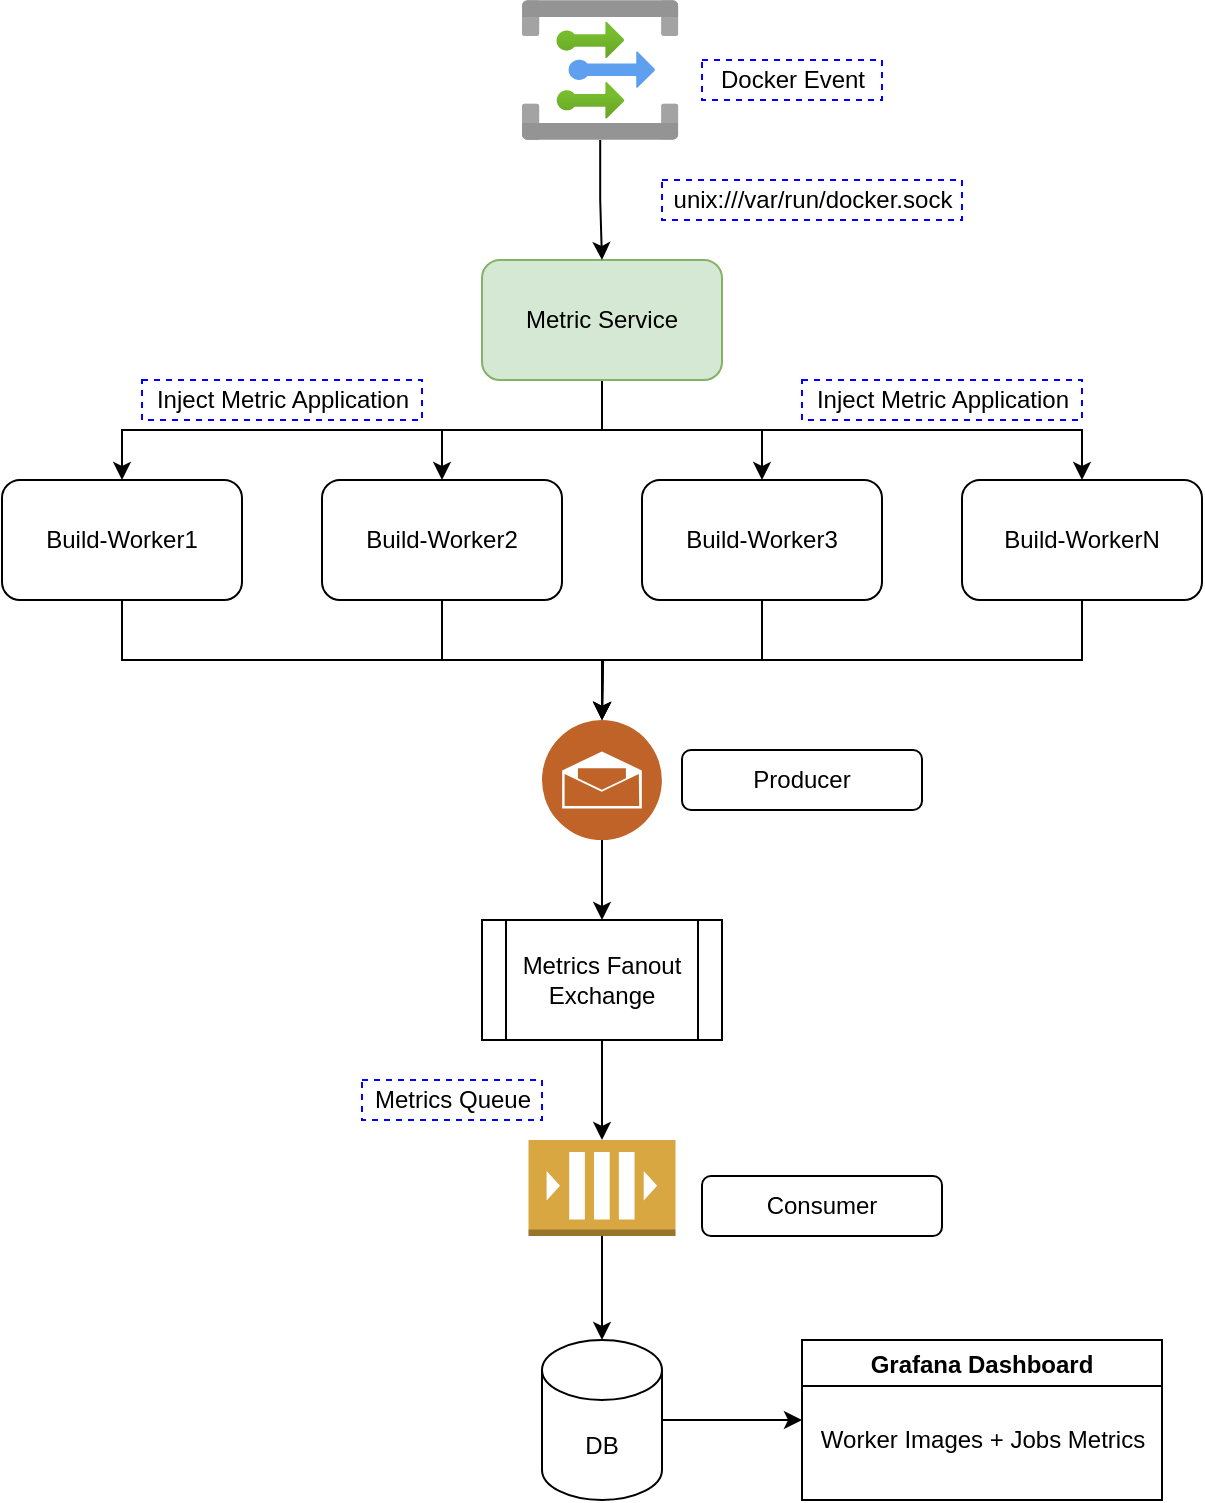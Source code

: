 <mxfile version="15.7.3" type="github">
  <diagram id="9DmpfjTB166cyUvd4m0v" name="Page-1">
    <mxGraphModel dx="1038" dy="547" grid="1" gridSize="10" guides="1" tooltips="1" connect="1" arrows="1" fold="1" page="1" pageScale="1" pageWidth="850" pageHeight="1100" math="0" shadow="0">
      <root>
        <mxCell id="0" />
        <mxCell id="1" parent="0" />
        <mxCell id="QFQ8GBK3NfVe9Rvw92Bh-13" style="edgeStyle=orthogonalEdgeStyle;rounded=0;orthogonalLoop=1;jettySize=auto;html=1;exitX=1;exitY=0.5;exitDx=0;exitDy=0;exitPerimeter=0;entryX=0;entryY=0.5;entryDx=0;entryDy=0;" parent="1" source="QFQ8GBK3NfVe9Rvw92Bh-1" target="QFQ8GBK3NfVe9Rvw92Bh-12" edge="1">
          <mxGeometry relative="1" as="geometry" />
        </mxCell>
        <mxCell id="QFQ8GBK3NfVe9Rvw92Bh-1" value="DB" style="shape=cylinder3;whiteSpace=wrap;html=1;boundedLbl=1;backgroundOutline=1;size=15;" parent="1" vertex="1">
          <mxGeometry x="350" y="680" width="60" height="80" as="geometry" />
        </mxCell>
        <mxCell id="mKVJlOvaHkuobYISGwKr-14" style="edgeStyle=orthogonalEdgeStyle;rounded=0;orthogonalLoop=1;jettySize=auto;html=1;exitX=0.5;exitY=1;exitDx=0;exitDy=0;" edge="1" parent="1" source="QFQ8GBK3NfVe9Rvw92Bh-2">
          <mxGeometry relative="1" as="geometry">
            <mxPoint x="380" y="370" as="targetPoint" />
          </mxGeometry>
        </mxCell>
        <mxCell id="QFQ8GBK3NfVe9Rvw92Bh-2" value="Build-Worker2" style="rounded=1;whiteSpace=wrap;html=1;" parent="1" vertex="1">
          <mxGeometry x="240" y="250" width="120" height="60" as="geometry" />
        </mxCell>
        <mxCell id="mKVJlOvaHkuobYISGwKr-13" style="edgeStyle=orthogonalEdgeStyle;rounded=0;orthogonalLoop=1;jettySize=auto;html=1;exitX=0.5;exitY=1;exitDx=0;exitDy=0;" edge="1" parent="1" source="QFQ8GBK3NfVe9Rvw92Bh-4" target="mKVJlOvaHkuobYISGwKr-12">
          <mxGeometry relative="1" as="geometry" />
        </mxCell>
        <mxCell id="QFQ8GBK3NfVe9Rvw92Bh-4" value="Build-Worker1" style="rounded=1;whiteSpace=wrap;html=1;" parent="1" vertex="1">
          <mxGeometry x="80" y="250" width="120" height="60" as="geometry" />
        </mxCell>
        <mxCell id="mKVJlOvaHkuobYISGwKr-15" style="edgeStyle=orthogonalEdgeStyle;rounded=0;orthogonalLoop=1;jettySize=auto;html=1;exitX=0.5;exitY=1;exitDx=0;exitDy=0;" edge="1" parent="1" source="QFQ8GBK3NfVe9Rvw92Bh-5">
          <mxGeometry relative="1" as="geometry">
            <mxPoint x="380" y="370" as="targetPoint" />
          </mxGeometry>
        </mxCell>
        <mxCell id="QFQ8GBK3NfVe9Rvw92Bh-5" value="Build-Worker3" style="rounded=1;whiteSpace=wrap;html=1;" parent="1" vertex="1">
          <mxGeometry x="400" y="250" width="120" height="60" as="geometry" />
        </mxCell>
        <mxCell id="mKVJlOvaHkuobYISGwKr-16" style="edgeStyle=orthogonalEdgeStyle;rounded=0;orthogonalLoop=1;jettySize=auto;html=1;exitX=0.5;exitY=1;exitDx=0;exitDy=0;entryX=0.5;entryY=0;entryDx=0;entryDy=0;" edge="1" parent="1" source="QFQ8GBK3NfVe9Rvw92Bh-6" target="mKVJlOvaHkuobYISGwKr-12">
          <mxGeometry relative="1" as="geometry" />
        </mxCell>
        <mxCell id="QFQ8GBK3NfVe9Rvw92Bh-6" value="Build-WorkerN" style="rounded=1;whiteSpace=wrap;html=1;" parent="1" vertex="1">
          <mxGeometry x="560" y="250" width="120" height="60" as="geometry" />
        </mxCell>
        <mxCell id="QFQ8GBK3NfVe9Rvw92Bh-12" value="Grafana Dashboard" style="swimlane;startSize=23;" parent="1" vertex="1">
          <mxGeometry x="480" y="680" width="180" height="80" as="geometry" />
        </mxCell>
        <mxCell id="mKVJlOvaHkuobYISGwKr-26" value="Worker Images + Jobs Metrics" style="text;html=1;align=center;verticalAlign=middle;resizable=0;points=[];autosize=1;strokeColor=none;fillColor=none;" vertex="1" parent="QFQ8GBK3NfVe9Rvw92Bh-12">
          <mxGeometry y="40" width="180" height="20" as="geometry" />
        </mxCell>
        <mxCell id="mKVJlOvaHkuobYISGwKr-2" style="edgeStyle=orthogonalEdgeStyle;rounded=0;orthogonalLoop=1;jettySize=auto;html=1;exitX=0.5;exitY=1;exitDx=0;exitDy=0;entryX=0.5;entryY=0;entryDx=0;entryDy=0;" edge="1" parent="1" source="mKVJlOvaHkuobYISGwKr-1" target="QFQ8GBK3NfVe9Rvw92Bh-4">
          <mxGeometry relative="1" as="geometry" />
        </mxCell>
        <mxCell id="mKVJlOvaHkuobYISGwKr-3" style="edgeStyle=orthogonalEdgeStyle;rounded=0;orthogonalLoop=1;jettySize=auto;html=1;exitX=0.5;exitY=1;exitDx=0;exitDy=0;entryX=0.5;entryY=0;entryDx=0;entryDy=0;" edge="1" parent="1" source="mKVJlOvaHkuobYISGwKr-1" target="QFQ8GBK3NfVe9Rvw92Bh-2">
          <mxGeometry relative="1" as="geometry" />
        </mxCell>
        <mxCell id="mKVJlOvaHkuobYISGwKr-4" style="edgeStyle=orthogonalEdgeStyle;rounded=0;orthogonalLoop=1;jettySize=auto;html=1;exitX=0.5;exitY=1;exitDx=0;exitDy=0;entryX=0.5;entryY=0;entryDx=0;entryDy=0;" edge="1" parent="1" source="mKVJlOvaHkuobYISGwKr-1" target="QFQ8GBK3NfVe9Rvw92Bh-5">
          <mxGeometry relative="1" as="geometry" />
        </mxCell>
        <mxCell id="mKVJlOvaHkuobYISGwKr-5" style="edgeStyle=orthogonalEdgeStyle;rounded=0;orthogonalLoop=1;jettySize=auto;html=1;exitX=0.5;exitY=1;exitDx=0;exitDy=0;" edge="1" parent="1" source="mKVJlOvaHkuobYISGwKr-1" target="QFQ8GBK3NfVe9Rvw92Bh-6">
          <mxGeometry relative="1" as="geometry" />
        </mxCell>
        <mxCell id="mKVJlOvaHkuobYISGwKr-1" value="Metric Service" style="rounded=1;whiteSpace=wrap;html=1;fillColor=#d5e8d4;strokeColor=#82b366;" vertex="1" parent="1">
          <mxGeometry x="320" y="140" width="120" height="60" as="geometry" />
        </mxCell>
        <mxCell id="mKVJlOvaHkuobYISGwKr-6" value="Inject Metric Application" style="text;html=1;align=center;verticalAlign=middle;resizable=0;points=[];autosize=1;strokeColor=#0000FF;fillColor=none;dashed=1;" vertex="1" parent="1">
          <mxGeometry x="150" y="200" width="140" height="20" as="geometry" />
        </mxCell>
        <mxCell id="mKVJlOvaHkuobYISGwKr-7" value="Inject Metric Application" style="text;html=1;align=center;verticalAlign=middle;resizable=0;points=[];autosize=1;strokeColor=#0000FF;fillColor=none;dashed=1;" vertex="1" parent="1">
          <mxGeometry x="480" y="200" width="140" height="20" as="geometry" />
        </mxCell>
        <mxCell id="mKVJlOvaHkuobYISGwKr-9" style="edgeStyle=orthogonalEdgeStyle;rounded=0;orthogonalLoop=1;jettySize=auto;html=1;entryX=0.5;entryY=0;entryDx=0;entryDy=0;" edge="1" parent="1" source="mKVJlOvaHkuobYISGwKr-8" target="mKVJlOvaHkuobYISGwKr-1">
          <mxGeometry relative="1" as="geometry" />
        </mxCell>
        <mxCell id="mKVJlOvaHkuobYISGwKr-8" value="" style="aspect=fixed;html=1;points=[];align=center;image;fontSize=12;image=img/lib/azure2/integration/Event_Grid_Topics.svg;dashed=1;strokeColor=#0000FF;" vertex="1" parent="1">
          <mxGeometry x="340" y="10" width="78.17" height="70" as="geometry" />
        </mxCell>
        <mxCell id="mKVJlOvaHkuobYISGwKr-10" value="Docker Event" style="text;html=1;align=center;verticalAlign=middle;resizable=0;points=[];autosize=1;strokeColor=#0000FF;fillColor=none;dashed=1;" vertex="1" parent="1">
          <mxGeometry x="430" y="40" width="90" height="20" as="geometry" />
        </mxCell>
        <mxCell id="mKVJlOvaHkuobYISGwKr-11" value="unix:///var/run/docker.sock" style="text;html=1;align=center;verticalAlign=middle;resizable=0;points=[];autosize=1;strokeColor=#0000FF;fillColor=none;dashed=1;" vertex="1" parent="1">
          <mxGeometry x="410" y="100" width="150" height="20" as="geometry" />
        </mxCell>
        <mxCell id="mKVJlOvaHkuobYISGwKr-20" style="edgeStyle=orthogonalEdgeStyle;rounded=0;orthogonalLoop=1;jettySize=auto;html=1;exitX=0.5;exitY=1;exitDx=0;exitDy=0;entryX=0.5;entryY=0;entryDx=0;entryDy=0;" edge="1" parent="1" source="mKVJlOvaHkuobYISGwKr-12" target="mKVJlOvaHkuobYISGwKr-19">
          <mxGeometry relative="1" as="geometry" />
        </mxCell>
        <mxCell id="mKVJlOvaHkuobYISGwKr-12" value="" style="aspect=fixed;perimeter=ellipsePerimeter;html=1;align=center;shadow=0;dashed=0;fontColor=#4277BB;labelBackgroundColor=#ffffff;fontSize=12;spacingTop=3;image;image=img/lib/ibm/social/messaging.svg;strokeColor=#0000FF;" vertex="1" parent="1">
          <mxGeometry x="350" y="370" width="60" height="60" as="geometry" />
        </mxCell>
        <mxCell id="mKVJlOvaHkuobYISGwKr-17" value="Producer" style="rounded=1;whiteSpace=wrap;html=1;strokeColor=#000000;" vertex="1" parent="1">
          <mxGeometry x="420" y="385" width="120" height="30" as="geometry" />
        </mxCell>
        <mxCell id="mKVJlOvaHkuobYISGwKr-19" value="Metrics Fanout Exchange" style="shape=process;whiteSpace=wrap;html=1;backgroundOutline=1;strokeColor=#000000;" vertex="1" parent="1">
          <mxGeometry x="320" y="470" width="120" height="60" as="geometry" />
        </mxCell>
        <mxCell id="mKVJlOvaHkuobYISGwKr-21" style="edgeStyle=orthogonalEdgeStyle;rounded=0;orthogonalLoop=1;jettySize=auto;html=1;exitX=0.5;exitY=1;exitDx=0;exitDy=0;" edge="1" parent="1" source="mKVJlOvaHkuobYISGwKr-19" target="mKVJlOvaHkuobYISGwKr-19">
          <mxGeometry relative="1" as="geometry" />
        </mxCell>
        <mxCell id="mKVJlOvaHkuobYISGwKr-22" value="" style="endArrow=classic;html=1;rounded=0;exitX=0.5;exitY=1;exitDx=0;exitDy=0;entryX=0.5;entryY=0;entryDx=0;entryDy=0;entryPerimeter=0;" edge="1" parent="1" source="mKVJlOvaHkuobYISGwKr-19" target="mKVJlOvaHkuobYISGwKr-23">
          <mxGeometry width="50" height="50" relative="1" as="geometry">
            <mxPoint x="400" y="560" as="sourcePoint" />
            <mxPoint x="380" y="580" as="targetPoint" />
          </mxGeometry>
        </mxCell>
        <mxCell id="mKVJlOvaHkuobYISGwKr-25" style="edgeStyle=orthogonalEdgeStyle;rounded=0;orthogonalLoop=1;jettySize=auto;html=1;exitX=0.5;exitY=1;exitDx=0;exitDy=0;exitPerimeter=0;" edge="1" parent="1" source="mKVJlOvaHkuobYISGwKr-23" target="QFQ8GBK3NfVe9Rvw92Bh-1">
          <mxGeometry relative="1" as="geometry" />
        </mxCell>
        <mxCell id="mKVJlOvaHkuobYISGwKr-23" value="" style="outlineConnect=0;dashed=0;verticalLabelPosition=bottom;verticalAlign=top;align=center;html=1;shape=mxgraph.aws3.queue;fillColor=#D9A741;gradientColor=none;strokeColor=#000000;" vertex="1" parent="1">
          <mxGeometry x="343.25" y="580" width="73.5" height="48" as="geometry" />
        </mxCell>
        <mxCell id="mKVJlOvaHkuobYISGwKr-24" value="Metrics Queue" style="text;html=1;align=center;verticalAlign=middle;resizable=0;points=[];autosize=1;strokeColor=#0000FF;fillColor=none;dashed=1;" vertex="1" parent="1">
          <mxGeometry x="260" y="550" width="90" height="20" as="geometry" />
        </mxCell>
        <mxCell id="mKVJlOvaHkuobYISGwKr-27" value="Consumer" style="rounded=1;whiteSpace=wrap;html=1;strokeColor=#000000;" vertex="1" parent="1">
          <mxGeometry x="430" y="598" width="120" height="30" as="geometry" />
        </mxCell>
      </root>
    </mxGraphModel>
  </diagram>
</mxfile>
